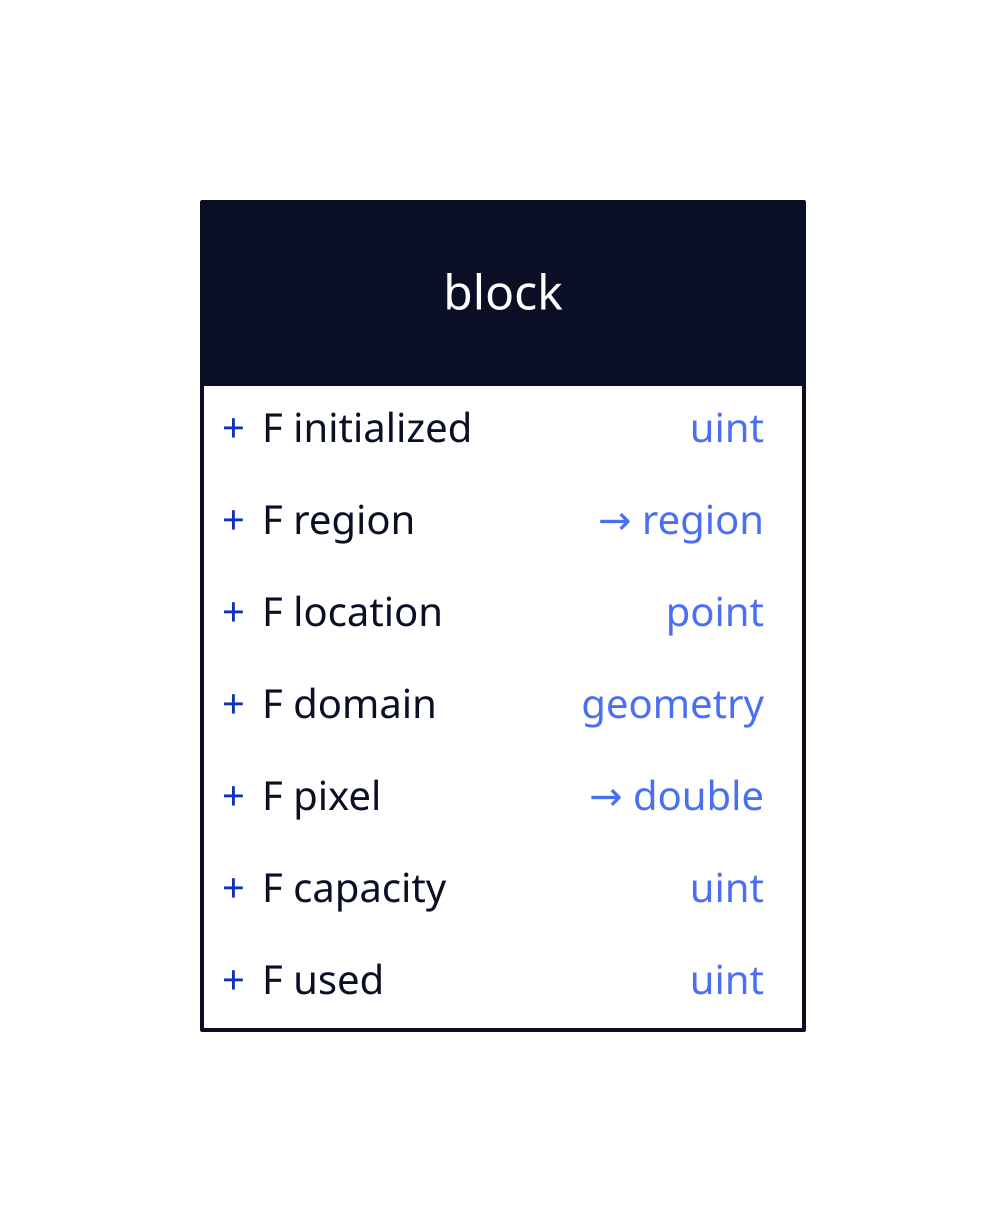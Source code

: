 block : {
  shape: class
  "F initialized": "uint"
  "F region": "→ region"
  "F location": "point"
  "F domain": "geometry"
  "F pixel": "→ double"
  "F capacity": "uint"
  "F used": "uint"
}
